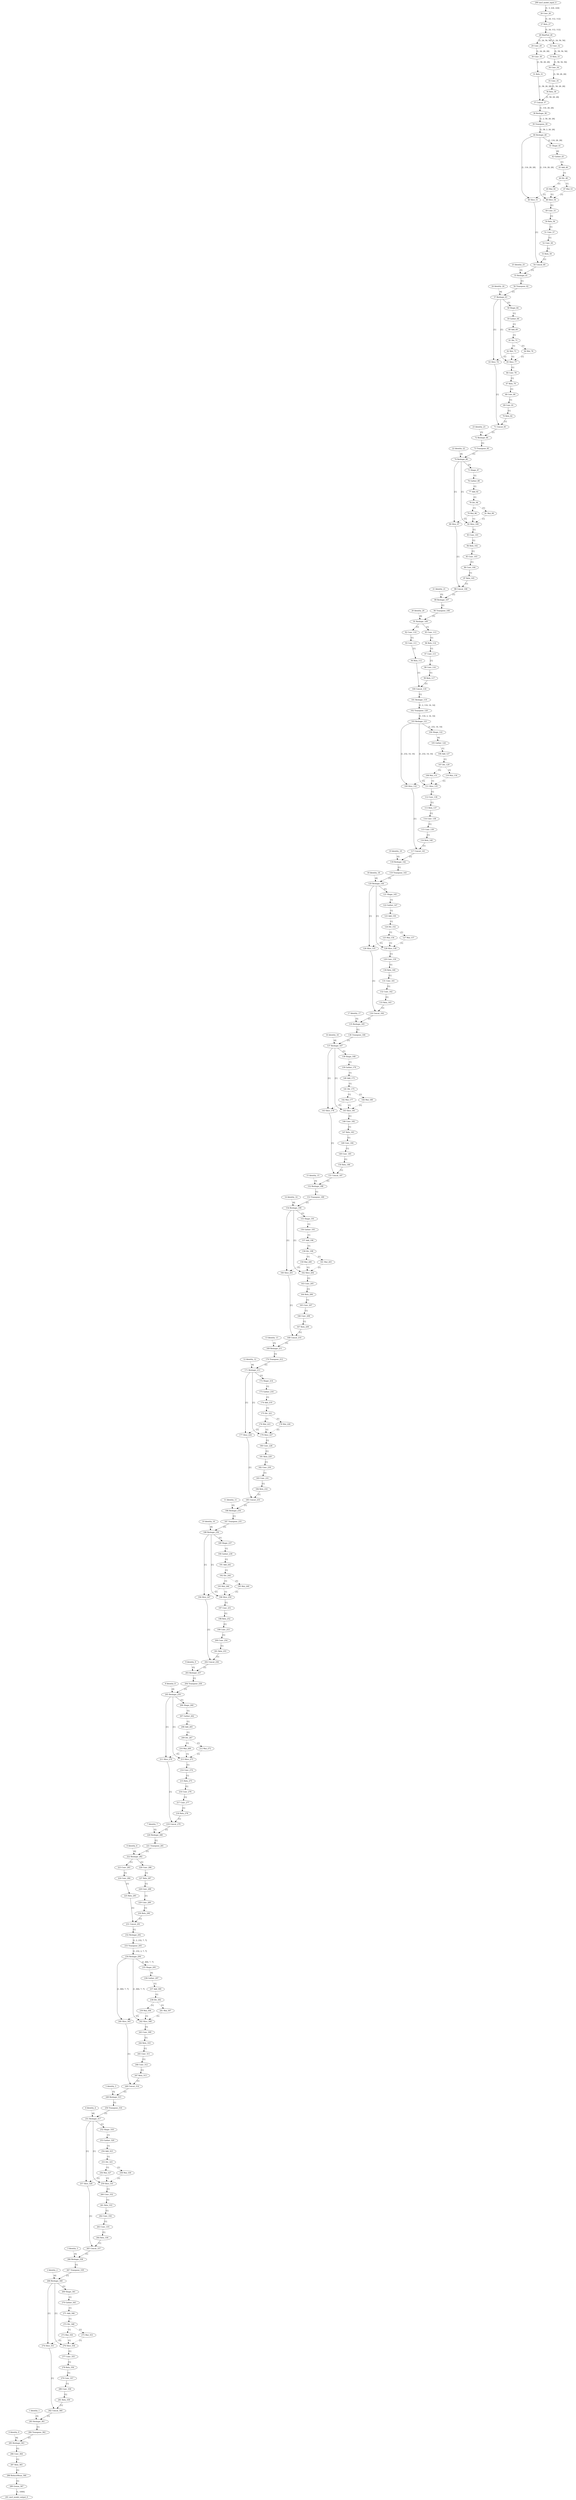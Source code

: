 strict digraph  {
"0 Identity_0" [id=0, type=Identity];
"1 Identity_1" [id=1, type=Identity];
"2 Identity_2" [id=2, type=Identity];
"3 Identity_3" [id=3, type=Identity];
"4 Identity_4" [id=4, type=Identity];
"5 Identity_5" [id=5, type=Identity];
"6 Identity_6" [id=6, type=Identity];
"7 Identity_7" [id=7, type=Identity];
"8 Identity_8" [id=8, type=Identity];
"9 Identity_9" [id=9, type=Identity];
"10 Identity_10" [id=10, type=Identity];
"11 Identity_11" [id=11, type=Identity];
"12 Identity_12" [id=12, type=Identity];
"13 Identity_13" [id=13, type=Identity];
"14 Identity_14" [id=14, type=Identity];
"15 Identity_15" [id=15, type=Identity];
"16 Identity_16" [id=16, type=Identity];
"17 Identity_17" [id=17, type=Identity];
"18 Identity_18" [id=18, type=Identity];
"19 Identity_19" [id=19, type=Identity];
"20 Identity_20" [id=20, type=Identity];
"21 Identity_21" [id=21, type=Identity];
"22 Identity_22" [id=22, type=Identity];
"23 Identity_23" [id=23, type=Identity];
"24 Identity_24" [id=24, type=Identity];
"25 Identity_25" [id=25, type=Identity];
"26 Conv_26" [id=26, type=Conv];
"27 Relu_27" [id=27, type=Relu];
"28 MaxPool_28" [id=28, type=MaxPool];
"29 Conv_29" [id=29, type=Conv];
"30 Conv_30" [id=30, type=Conv];
"31 Relu_31" [id=31, type=Relu];
"32 Conv_32" [id=32, type=Conv];
"33 Relu_33" [id=33, type=Relu];
"34 Conv_34" [id=34, type=Conv];
"35 Conv_35" [id=35, type=Conv];
"36 Relu_36" [id=36, type=Relu];
"37 Concat_37" [id=37, type=Concat];
"38 Reshape_38" [id=38, type=Reshape];
"39 Transpose_39" [id=39, type=Transpose];
"40 Reshape_40" [id=40, type=Reshape];
"41 Shape_41" [id=41, type=Shape];
"42 Gather_43" [id=42, type=Gather];
"43 Add_46" [id=43, type=Add];
"44 Div_48" [id=44, type=Div];
"45 Mul_50" [id=45, type=Mul];
"46 Slice_51" [id=46, type=Slice];
"47 Mul_53" [id=47, type=Mul];
"48 Slice_54" [id=48, type=Slice];
"49 Conv_55" [id=49, type=Conv];
"50 Relu_56" [id=50, type=Relu];
"51 Conv_57" [id=51, type=Conv];
"52 Conv_58" [id=52, type=Conv];
"53 Relu_59" [id=53, type=Relu];
"54 Concat_60" [id=54, type=Concat];
"55 Reshape_61" [id=55, type=Reshape];
"56 Transpose_62" [id=56, type=Transpose];
"57 Reshape_63" [id=57, type=Reshape];
"58 Shape_64" [id=58, type=Shape];
"59 Gather_66" [id=59, type=Gather];
"60 Add_69" [id=60, type=Add];
"61 Div_71" [id=61, type=Div];
"62 Mul_73" [id=62, type=Mul];
"63 Slice_74" [id=63, type=Slice];
"64 Mul_76" [id=64, type=Mul];
"65 Slice_77" [id=65, type=Slice];
"66 Conv_78" [id=66, type=Conv];
"67 Relu_79" [id=67, type=Relu];
"68 Conv_80" [id=68, type=Conv];
"69 Conv_81" [id=69, type=Conv];
"70 Relu_82" [id=70, type=Relu];
"71 Concat_83" [id=71, type=Concat];
"72 Reshape_84" [id=72, type=Reshape];
"73 Transpose_85" [id=73, type=Transpose];
"74 Reshape_86" [id=74, type=Reshape];
"75 Shape_87" [id=75, type=Shape];
"76 Gather_89" [id=76, type=Gather];
"77 Add_92" [id=77, type=Add];
"78 Div_94" [id=78, type=Div];
"79 Mul_96" [id=79, type=Mul];
"80 Slice_97" [id=80, type=Slice];
"81 Mul_99" [id=81, type=Mul];
"82 Slice_100" [id=82, type=Slice];
"83 Conv_101" [id=83, type=Conv];
"84 Relu_102" [id=84, type=Relu];
"85 Conv_103" [id=85, type=Conv];
"86 Conv_104" [id=86, type=Conv];
"87 Relu_105" [id=87, type=Relu];
"88 Concat_106" [id=88, type=Concat];
"89 Reshape_107" [id=89, type=Reshape];
"90 Transpose_108" [id=90, type=Transpose];
"91 Reshape_109" [id=91, type=Reshape];
"92 Conv_110" [id=92, type=Conv];
"93 Conv_111" [id=93, type=Conv];
"94 Relu_112" [id=94, type=Relu];
"95 Conv_113" [id=95, type=Conv];
"96 Relu_114" [id=96, type=Relu];
"97 Conv_115" [id=97, type=Conv];
"98 Conv_116" [id=98, type=Conv];
"99 Relu_117" [id=99, type=Relu];
"100 Concat_118" [id=100, type=Concat];
"101 Reshape_119" [id=101, type=Reshape];
"102 Transpose_120" [id=102, type=Transpose];
"103 Reshape_121" [id=103, type=Reshape];
"104 Shape_122" [id=104, type=Shape];
"105 Gather_124" [id=105, type=Gather];
"106 Add_127" [id=106, type=Add];
"107 Div_129" [id=107, type=Div];
"108 Mul_131" [id=108, type=Mul];
"109 Slice_132" [id=109, type=Slice];
"110 Mul_134" [id=110, type=Mul];
"111 Slice_135" [id=111, type=Slice];
"112 Conv_136" [id=112, type=Conv];
"113 Relu_137" [id=113, type=Relu];
"114 Conv_138" [id=114, type=Conv];
"115 Conv_139" [id=115, type=Conv];
"116 Relu_140" [id=116, type=Relu];
"117 Concat_141" [id=117, type=Concat];
"118 Reshape_142" [id=118, type=Reshape];
"119 Transpose_143" [id=119, type=Transpose];
"120 Reshape_144" [id=120, type=Reshape];
"121 Shape_145" [id=121, type=Shape];
"122 Gather_147" [id=122, type=Gather];
"123 Add_150" [id=123, type=Add];
"124 Div_152" [id=124, type=Div];
"125 Mul_154" [id=125, type=Mul];
"126 Slice_155" [id=126, type=Slice];
"127 Mul_157" [id=127, type=Mul];
"128 Slice_158" [id=128, type=Slice];
"129 Conv_159" [id=129, type=Conv];
"130 Relu_160" [id=130, type=Relu];
"131 Conv_161" [id=131, type=Conv];
"132 Conv_162" [id=132, type=Conv];
"133 Relu_163" [id=133, type=Relu];
"134 Concat_164" [id=134, type=Concat];
"135 Reshape_165" [id=135, type=Reshape];
"136 Transpose_166" [id=136, type=Transpose];
"137 Reshape_167" [id=137, type=Reshape];
"138 Shape_168" [id=138, type=Shape];
"139 Gather_170" [id=139, type=Gather];
"140 Add_173" [id=140, type=Add];
"141 Div_175" [id=141, type=Div];
"142 Mul_177" [id=142, type=Mul];
"143 Slice_178" [id=143, type=Slice];
"144 Mul_180" [id=144, type=Mul];
"145 Slice_181" [id=145, type=Slice];
"146 Conv_182" [id=146, type=Conv];
"147 Relu_183" [id=147, type=Relu];
"148 Conv_184" [id=148, type=Conv];
"149 Conv_185" [id=149, type=Conv];
"150 Relu_186" [id=150, type=Relu];
"151 Concat_187" [id=151, type=Concat];
"152 Reshape_188" [id=152, type=Reshape];
"153 Transpose_189" [id=153, type=Transpose];
"154 Reshape_190" [id=154, type=Reshape];
"155 Shape_191" [id=155, type=Shape];
"156 Gather_193" [id=156, type=Gather];
"157 Add_196" [id=157, type=Add];
"158 Div_198" [id=158, type=Div];
"159 Mul_200" [id=159, type=Mul];
"160 Slice_201" [id=160, type=Slice];
"161 Mul_203" [id=161, type=Mul];
"162 Slice_204" [id=162, type=Slice];
"163 Conv_205" [id=163, type=Conv];
"164 Relu_206" [id=164, type=Relu];
"165 Conv_207" [id=165, type=Conv];
"166 Conv_208" [id=166, type=Conv];
"167 Relu_209" [id=167, type=Relu];
"168 Concat_210" [id=168, type=Concat];
"169 Reshape_211" [id=169, type=Reshape];
"170 Transpose_212" [id=170, type=Transpose];
"171 Reshape_213" [id=171, type=Reshape];
"172 Shape_214" [id=172, type=Shape];
"173 Gather_216" [id=173, type=Gather];
"174 Add_219" [id=174, type=Add];
"175 Div_221" [id=175, type=Div];
"176 Mul_223" [id=176, type=Mul];
"177 Slice_224" [id=177, type=Slice];
"178 Mul_226" [id=178, type=Mul];
"179 Slice_227" [id=179, type=Slice];
"180 Conv_228" [id=180, type=Conv];
"181 Relu_229" [id=181, type=Relu];
"182 Conv_230" [id=182, type=Conv];
"183 Conv_231" [id=183, type=Conv];
"184 Relu_232" [id=184, type=Relu];
"185 Concat_233" [id=185, type=Concat];
"186 Reshape_234" [id=186, type=Reshape];
"187 Transpose_235" [id=187, type=Transpose];
"188 Reshape_236" [id=188, type=Reshape];
"189 Shape_237" [id=189, type=Shape];
"190 Gather_239" [id=190, type=Gather];
"191 Add_242" [id=191, type=Add];
"192 Div_244" [id=192, type=Div];
"193 Mul_246" [id=193, type=Mul];
"194 Slice_247" [id=194, type=Slice];
"195 Mul_249" [id=195, type=Mul];
"196 Slice_250" [id=196, type=Slice];
"197 Conv_251" [id=197, type=Conv];
"198 Relu_252" [id=198, type=Relu];
"199 Conv_253" [id=199, type=Conv];
"200 Conv_254" [id=200, type=Conv];
"201 Relu_255" [id=201, type=Relu];
"202 Concat_256" [id=202, type=Concat];
"203 Reshape_257" [id=203, type=Reshape];
"204 Transpose_258" [id=204, type=Transpose];
"205 Reshape_259" [id=205, type=Reshape];
"206 Shape_260" [id=206, type=Shape];
"207 Gather_262" [id=207, type=Gather];
"208 Add_265" [id=208, type=Add];
"209 Div_267" [id=209, type=Div];
"210 Mul_269" [id=210, type=Mul];
"211 Slice_270" [id=211, type=Slice];
"212 Mul_272" [id=212, type=Mul];
"213 Slice_273" [id=213, type=Slice];
"214 Conv_274" [id=214, type=Conv];
"215 Relu_275" [id=215, type=Relu];
"216 Conv_276" [id=216, type=Conv];
"217 Conv_277" [id=217, type=Conv];
"218 Relu_278" [id=218, type=Relu];
"219 Concat_279" [id=219, type=Concat];
"220 Reshape_280" [id=220, type=Reshape];
"221 Transpose_281" [id=221, type=Transpose];
"222 Reshape_282" [id=222, type=Reshape];
"223 Conv_283" [id=223, type=Conv];
"224 Conv_284" [id=224, type=Conv];
"225 Relu_285" [id=225, type=Relu];
"226 Conv_286" [id=226, type=Conv];
"227 Relu_287" [id=227, type=Relu];
"228 Conv_288" [id=228, type=Conv];
"229 Conv_289" [id=229, type=Conv];
"230 Relu_290" [id=230, type=Relu];
"231 Concat_291" [id=231, type=Concat];
"232 Reshape_292" [id=232, type=Reshape];
"233 Transpose_293" [id=233, type=Transpose];
"234 Reshape_294" [id=234, type=Reshape];
"235 Shape_295" [id=235, type=Shape];
"236 Gather_297" [id=236, type=Gather];
"237 Add_300" [id=237, type=Add];
"238 Div_302" [id=238, type=Div];
"239 Mul_304" [id=239, type=Mul];
"240 Slice_305" [id=240, type=Slice];
"241 Mul_307" [id=241, type=Mul];
"242 Slice_308" [id=242, type=Slice];
"243 Conv_309" [id=243, type=Conv];
"244 Relu_310" [id=244, type=Relu];
"245 Conv_311" [id=245, type=Conv];
"246 Conv_312" [id=246, type=Conv];
"247 Relu_313" [id=247, type=Relu];
"248 Concat_314" [id=248, type=Concat];
"249 Reshape_315" [id=249, type=Reshape];
"250 Transpose_316" [id=250, type=Transpose];
"251 Reshape_317" [id=251, type=Reshape];
"252 Shape_318" [id=252, type=Shape];
"253 Gather_320" [id=253, type=Gather];
"254 Add_323" [id=254, type=Add];
"255 Div_325" [id=255, type=Div];
"256 Mul_327" [id=256, type=Mul];
"257 Slice_328" [id=257, type=Slice];
"258 Mul_330" [id=258, type=Mul];
"259 Slice_331" [id=259, type=Slice];
"260 Conv_332" [id=260, type=Conv];
"261 Relu_333" [id=261, type=Relu];
"262 Conv_334" [id=262, type=Conv];
"263 Conv_335" [id=263, type=Conv];
"264 Relu_336" [id=264, type=Relu];
"265 Concat_337" [id=265, type=Concat];
"266 Reshape_338" [id=266, type=Reshape];
"267 Transpose_339" [id=267, type=Transpose];
"268 Reshape_340" [id=268, type=Reshape];
"269 Shape_341" [id=269, type=Shape];
"270 Gather_343" [id=270, type=Gather];
"271 Add_346" [id=271, type=Add];
"272 Div_348" [id=272, type=Div];
"273 Mul_350" [id=273, type=Mul];
"274 Slice_351" [id=274, type=Slice];
"275 Mul_353" [id=275, type=Mul];
"276 Slice_354" [id=276, type=Slice];
"277 Conv_355" [id=277, type=Conv];
"278 Relu_356" [id=278, type=Relu];
"279 Conv_357" [id=279, type=Conv];
"280 Conv_358" [id=280, type=Conv];
"281 Relu_359" [id=281, type=Relu];
"282 Concat_360" [id=282, type=Concat];
"283 Reshape_361" [id=283, type=Reshape];
"284 Transpose_362" [id=284, type=Transpose];
"285 Reshape_363" [id=285, type=Reshape];
"286 Conv_364" [id=286, type=Conv];
"287 Relu_365" [id=287, type=Relu];
"288 ReduceMean_366" [id=288, type=ReduceMean];
"289 Gemm_367" [id=289, type=Gemm];
"290 nncf_model_input_0" [id=290, type=nncf_model_input];
"291 nncf_model_output_0" [id=291, type=nncf_model_output];
"0 Identity_0" -> "285 Reshape_363"  [label="[4]", style=dashed];
"1 Identity_1" -> "283 Reshape_361"  [label="[5]", style=dashed];
"2 Identity_2" -> "268 Reshape_340"  [label="[4]", style=dashed];
"3 Identity_3" -> "266 Reshape_338"  [label="[5]", style=dashed];
"4 Identity_4" -> "251 Reshape_317"  [label="[4]", style=dashed];
"5 Identity_5" -> "249 Reshape_315"  [label="[5]", style=dashed];
"6 Identity_6" -> "222 Reshape_282"  [label="[4]", style=dashed];
"7 Identity_7" -> "220 Reshape_280"  [label="[5]", style=dashed];
"8 Identity_8" -> "205 Reshape_259"  [label="[4]", style=dashed];
"9 Identity_9" -> "203 Reshape_257"  [label="[5]", style=dashed];
"10 Identity_10" -> "188 Reshape_236"  [label="[4]", style=dashed];
"11 Identity_11" -> "186 Reshape_234"  [label="[5]", style=dashed];
"12 Identity_12" -> "171 Reshape_213"  [label="[4]", style=dashed];
"13 Identity_13" -> "169 Reshape_211"  [label="[5]", style=dashed];
"14 Identity_14" -> "154 Reshape_190"  [label="[4]", style=dashed];
"15 Identity_15" -> "152 Reshape_188"  [label="[5]", style=dashed];
"16 Identity_16" -> "137 Reshape_167"  [label="[4]", style=dashed];
"17 Identity_17" -> "135 Reshape_165"  [label="[5]", style=dashed];
"18 Identity_18" -> "120 Reshape_144"  [label="[4]", style=dashed];
"19 Identity_19" -> "118 Reshape_142"  [label="[5]", style=dashed];
"20 Identity_20" -> "91 Reshape_109"  [label="[4]", style=dashed];
"21 Identity_21" -> "89 Reshape_107"  [label="[5]", style=dashed];
"22 Identity_22" -> "74 Reshape_86"  [label="[4]", style=dashed];
"23 Identity_23" -> "72 Reshape_84"  [label="[5]", style=dashed];
"24 Identity_24" -> "57 Reshape_63"  [label="[4]", style=dashed];
"25 Identity_25" -> "55 Reshape_61"  [label="[5]", style=dashed];
"26 Conv_26" -> "27 Relu_27"  [label="[1, 24, 112, 112]", style=solid];
"27 Relu_27" -> "28 MaxPool_28"  [label="[1, 24, 112, 112]", style=solid];
"28 MaxPool_28" -> "29 Conv_29"  [label="[1, 24, 56, 56]", style=solid];
"28 MaxPool_28" -> "32 Conv_32"  [label="[1, 24, 56, 56]", style=solid];
"29 Conv_29" -> "30 Conv_30"  [label="[1, 24, 28, 28]", style=solid];
"30 Conv_30" -> "31 Relu_31"  [label="[1, 58, 28, 28]", style=solid];
"31 Relu_31" -> "37 Concat_37"  [label="[1, 58, 28, 28]", style=solid];
"32 Conv_32" -> "33 Relu_33"  [label="[1, 58, 56, 56]", style=solid];
"33 Relu_33" -> "34 Conv_34"  [label="[1, 58, 56, 56]", style=solid];
"34 Conv_34" -> "35 Conv_35"  [label="[1, 58, 28, 28]", style=solid];
"35 Conv_35" -> "36 Relu_36"  [label="[1, 58, 28, 28]", style=solid];
"36 Relu_36" -> "37 Concat_37"  [label="[1, 58, 28, 28]", style=solid];
"37 Concat_37" -> "38 Reshape_38"  [label="[1, 116, 28, 28]", style=solid];
"38 Reshape_38" -> "39 Transpose_39"  [label="[1, 2, 58, 28, 28]", style=solid];
"39 Transpose_39" -> "40 Reshape_40"  [label="[1, 58, 2, 28, 28]", style=solid];
"40 Reshape_40" -> "41 Shape_41"  [label="[1, 116, 28, 28]", style=solid];
"40 Reshape_40" -> "46 Slice_51"  [label="[1, 116, 28, 28]", style=solid];
"40 Reshape_40" -> "48 Slice_54"  [label="[1, 116, 28, 28]", style=solid];
"41 Shape_41" -> "42 Gather_43"  [label="[4]", style=dashed];
"42 Gather_43" -> "43 Add_46"  [label="[1]", style=dashed];
"43 Add_46" -> "44 Div_48"  [label="[1]", style=dashed];
"44 Div_48" -> "45 Mul_50"  [label="[1]", style=dashed];
"44 Div_48" -> "47 Mul_53"  [label="[1]", style=dashed];
"45 Mul_50" -> "46 Slice_51"  [label="[1]", style=dashed];
"45 Mul_50" -> "48 Slice_54"  [label="[1]", style=dashed];
"46 Slice_51" -> "54 Concat_60"  [label="[1]", style=solid];
"47 Mul_53" -> "48 Slice_54"  [label="[1]", style=dashed];
"48 Slice_54" -> "49 Conv_55"  [label="[1]", style=solid];
"49 Conv_55" -> "50 Relu_56"  [label="[1]", style=solid];
"50 Relu_56" -> "51 Conv_57"  [label="[1]", style=solid];
"51 Conv_57" -> "52 Conv_58"  [label="[1]", style=solid];
"52 Conv_58" -> "53 Relu_59"  [label="[1]", style=solid];
"53 Relu_59" -> "54 Concat_60"  [label="[1]", style=solid];
"54 Concat_60" -> "55 Reshape_61"  [label="[1]", style=solid];
"55 Reshape_61" -> "56 Transpose_62"  [label="[1]", style=solid];
"56 Transpose_62" -> "57 Reshape_63"  [label="[1]", style=solid];
"57 Reshape_63" -> "58 Shape_64"  [label="[1]", style=solid];
"57 Reshape_63" -> "63 Slice_74"  [label="[1]", style=solid];
"57 Reshape_63" -> "65 Slice_77"  [label="[1]", style=solid];
"58 Shape_64" -> "59 Gather_66"  [label="[1]", style=dashed];
"59 Gather_66" -> "60 Add_69"  [label="[1]", style=dashed];
"60 Add_69" -> "61 Div_71"  [label="[1]", style=dashed];
"61 Div_71" -> "62 Mul_73"  [label="[1]", style=dashed];
"61 Div_71" -> "64 Mul_76"  [label="[1]", style=dashed];
"62 Mul_73" -> "63 Slice_74"  [label="[1]", style=dashed];
"62 Mul_73" -> "65 Slice_77"  [label="[1]", style=dashed];
"63 Slice_74" -> "71 Concat_83"  [label="[1]", style=solid];
"64 Mul_76" -> "65 Slice_77"  [label="[1]", style=dashed];
"65 Slice_77" -> "66 Conv_78"  [label="[1]", style=solid];
"66 Conv_78" -> "67 Relu_79"  [label="[1]", style=solid];
"67 Relu_79" -> "68 Conv_80"  [label="[1]", style=solid];
"68 Conv_80" -> "69 Conv_81"  [label="[1]", style=solid];
"69 Conv_81" -> "70 Relu_82"  [label="[1]", style=solid];
"70 Relu_82" -> "71 Concat_83"  [label="[1]", style=solid];
"71 Concat_83" -> "72 Reshape_84"  [label="[1]", style=solid];
"72 Reshape_84" -> "73 Transpose_85"  [label="[1]", style=solid];
"73 Transpose_85" -> "74 Reshape_86"  [label="[1]", style=solid];
"74 Reshape_86" -> "75 Shape_87"  [label="[1]", style=solid];
"74 Reshape_86" -> "80 Slice_97"  [label="[1]", style=solid];
"74 Reshape_86" -> "82 Slice_100"  [label="[1]", style=solid];
"75 Shape_87" -> "76 Gather_89"  [label="[1]", style=dashed];
"76 Gather_89" -> "77 Add_92"  [label="[1]", style=dashed];
"77 Add_92" -> "78 Div_94"  [label="[1]", style=dashed];
"78 Div_94" -> "79 Mul_96"  [label="[1]", style=dashed];
"78 Div_94" -> "81 Mul_99"  [label="[1]", style=dashed];
"79 Mul_96" -> "80 Slice_97"  [label="[1]", style=dashed];
"79 Mul_96" -> "82 Slice_100"  [label="[1]", style=dashed];
"80 Slice_97" -> "88 Concat_106"  [label="[1]", style=solid];
"81 Mul_99" -> "82 Slice_100"  [label="[1]", style=dashed];
"82 Slice_100" -> "83 Conv_101"  [label="[1]", style=solid];
"83 Conv_101" -> "84 Relu_102"  [label="[1]", style=solid];
"84 Relu_102" -> "85 Conv_103"  [label="[1]", style=solid];
"85 Conv_103" -> "86 Conv_104"  [label="[1]", style=solid];
"86 Conv_104" -> "87 Relu_105"  [label="[1]", style=solid];
"87 Relu_105" -> "88 Concat_106"  [label="[1]", style=solid];
"88 Concat_106" -> "89 Reshape_107"  [label="[1]", style=solid];
"89 Reshape_107" -> "90 Transpose_108"  [label="[1]", style=solid];
"90 Transpose_108" -> "91 Reshape_109"  [label="[1]", style=solid];
"91 Reshape_109" -> "92 Conv_110"  [label="[1]", style=solid];
"91 Reshape_109" -> "95 Conv_113"  [label="[1]", style=solid];
"92 Conv_110" -> "93 Conv_111"  [label="[1]", style=solid];
"93 Conv_111" -> "94 Relu_112"  [label="[1]", style=solid];
"94 Relu_112" -> "100 Concat_118"  [label="[1]", style=solid];
"95 Conv_113" -> "96 Relu_114"  [label="[1]", style=solid];
"96 Relu_114" -> "97 Conv_115"  [label="[1]", style=solid];
"97 Conv_115" -> "98 Conv_116"  [label="[1]", style=solid];
"98 Conv_116" -> "99 Relu_117"  [label="[1]", style=solid];
"99 Relu_117" -> "100 Concat_118"  [label="[1]", style=solid];
"100 Concat_118" -> "101 Reshape_119"  [label="[1]", style=solid];
"101 Reshape_119" -> "102 Transpose_120"  [label="[1, 2, 116, 14, 14]", style=solid];
"102 Transpose_120" -> "103 Reshape_121"  [label="[1, 116, 2, 14, 14]", style=solid];
"103 Reshape_121" -> "104 Shape_122"  [label="[1, 232, 14, 14]", style=solid];
"103 Reshape_121" -> "109 Slice_132"  [label="[1, 232, 14, 14]", style=solid];
"103 Reshape_121" -> "111 Slice_135"  [label="[1, 232, 14, 14]", style=solid];
"104 Shape_122" -> "105 Gather_124"  [label="[4]", style=dashed];
"105 Gather_124" -> "106 Add_127"  [label="[1]", style=dashed];
"106 Add_127" -> "107 Div_129"  [label="[1]", style=dashed];
"107 Div_129" -> "108 Mul_131"  [label="[1]", style=dashed];
"107 Div_129" -> "110 Mul_134"  [label="[1]", style=dashed];
"108 Mul_131" -> "109 Slice_132"  [label="[1]", style=dashed];
"108 Mul_131" -> "111 Slice_135"  [label="[1]", style=dashed];
"109 Slice_132" -> "117 Concat_141"  [label="[1]", style=solid];
"110 Mul_134" -> "111 Slice_135"  [label="[1]", style=dashed];
"111 Slice_135" -> "112 Conv_136"  [label="[1]", style=solid];
"112 Conv_136" -> "113 Relu_137"  [label="[1]", style=solid];
"113 Relu_137" -> "114 Conv_138"  [label="[1]", style=solid];
"114 Conv_138" -> "115 Conv_139"  [label="[1]", style=solid];
"115 Conv_139" -> "116 Relu_140"  [label="[1]", style=solid];
"116 Relu_140" -> "117 Concat_141"  [label="[1]", style=solid];
"117 Concat_141" -> "118 Reshape_142"  [label="[1]", style=solid];
"118 Reshape_142" -> "119 Transpose_143"  [label="[1]", style=solid];
"119 Transpose_143" -> "120 Reshape_144"  [label="[1]", style=solid];
"120 Reshape_144" -> "121 Shape_145"  [label="[1]", style=solid];
"120 Reshape_144" -> "126 Slice_155"  [label="[1]", style=solid];
"120 Reshape_144" -> "128 Slice_158"  [label="[1]", style=solid];
"121 Shape_145" -> "122 Gather_147"  [label="[1]", style=dashed];
"122 Gather_147" -> "123 Add_150"  [label="[1]", style=dashed];
"123 Add_150" -> "124 Div_152"  [label="[1]", style=dashed];
"124 Div_152" -> "125 Mul_154"  [label="[1]", style=dashed];
"124 Div_152" -> "127 Mul_157"  [label="[1]", style=dashed];
"125 Mul_154" -> "126 Slice_155"  [label="[1]", style=dashed];
"125 Mul_154" -> "128 Slice_158"  [label="[1]", style=dashed];
"126 Slice_155" -> "134 Concat_164"  [label="[1]", style=solid];
"127 Mul_157" -> "128 Slice_158"  [label="[1]", style=dashed];
"128 Slice_158" -> "129 Conv_159"  [label="[1]", style=solid];
"129 Conv_159" -> "130 Relu_160"  [label="[1]", style=solid];
"130 Relu_160" -> "131 Conv_161"  [label="[1]", style=solid];
"131 Conv_161" -> "132 Conv_162"  [label="[1]", style=solid];
"132 Conv_162" -> "133 Relu_163"  [label="[1]", style=solid];
"133 Relu_163" -> "134 Concat_164"  [label="[1]", style=solid];
"134 Concat_164" -> "135 Reshape_165"  [label="[1]", style=solid];
"135 Reshape_165" -> "136 Transpose_166"  [label="[1]", style=solid];
"136 Transpose_166" -> "137 Reshape_167"  [label="[1]", style=solid];
"137 Reshape_167" -> "138 Shape_168"  [label="[1]", style=solid];
"137 Reshape_167" -> "143 Slice_178"  [label="[1]", style=solid];
"137 Reshape_167" -> "145 Slice_181"  [label="[1]", style=solid];
"138 Shape_168" -> "139 Gather_170"  [label="[1]", style=dashed];
"139 Gather_170" -> "140 Add_173"  [label="[1]", style=dashed];
"140 Add_173" -> "141 Div_175"  [label="[1]", style=dashed];
"141 Div_175" -> "142 Mul_177"  [label="[1]", style=dashed];
"141 Div_175" -> "144 Mul_180"  [label="[1]", style=dashed];
"142 Mul_177" -> "143 Slice_178"  [label="[1]", style=dashed];
"142 Mul_177" -> "145 Slice_181"  [label="[1]", style=dashed];
"143 Slice_178" -> "151 Concat_187"  [label="[1]", style=solid];
"144 Mul_180" -> "145 Slice_181"  [label="[1]", style=dashed];
"145 Slice_181" -> "146 Conv_182"  [label="[1]", style=solid];
"146 Conv_182" -> "147 Relu_183"  [label="[1]", style=solid];
"147 Relu_183" -> "148 Conv_184"  [label="[1]", style=solid];
"148 Conv_184" -> "149 Conv_185"  [label="[1]", style=solid];
"149 Conv_185" -> "150 Relu_186"  [label="[1]", style=solid];
"150 Relu_186" -> "151 Concat_187"  [label="[1]", style=solid];
"151 Concat_187" -> "152 Reshape_188"  [label="[1]", style=solid];
"152 Reshape_188" -> "153 Transpose_189"  [label="[1]", style=solid];
"153 Transpose_189" -> "154 Reshape_190"  [label="[1]", style=solid];
"154 Reshape_190" -> "155 Shape_191"  [label="[1]", style=solid];
"154 Reshape_190" -> "160 Slice_201"  [label="[1]", style=solid];
"154 Reshape_190" -> "162 Slice_204"  [label="[1]", style=solid];
"155 Shape_191" -> "156 Gather_193"  [label="[1]", style=dashed];
"156 Gather_193" -> "157 Add_196"  [label="[1]", style=dashed];
"157 Add_196" -> "158 Div_198"  [label="[1]", style=dashed];
"158 Div_198" -> "159 Mul_200"  [label="[1]", style=dashed];
"158 Div_198" -> "161 Mul_203"  [label="[1]", style=dashed];
"159 Mul_200" -> "160 Slice_201"  [label="[1]", style=dashed];
"159 Mul_200" -> "162 Slice_204"  [label="[1]", style=dashed];
"160 Slice_201" -> "168 Concat_210"  [label="[1]", style=solid];
"161 Mul_203" -> "162 Slice_204"  [label="[1]", style=dashed];
"162 Slice_204" -> "163 Conv_205"  [label="[1]", style=solid];
"163 Conv_205" -> "164 Relu_206"  [label="[1]", style=solid];
"164 Relu_206" -> "165 Conv_207"  [label="[1]", style=solid];
"165 Conv_207" -> "166 Conv_208"  [label="[1]", style=solid];
"166 Conv_208" -> "167 Relu_209"  [label="[1]", style=solid];
"167 Relu_209" -> "168 Concat_210"  [label="[1]", style=solid];
"168 Concat_210" -> "169 Reshape_211"  [label="[1]", style=solid];
"169 Reshape_211" -> "170 Transpose_212"  [label="[1]", style=solid];
"170 Transpose_212" -> "171 Reshape_213"  [label="[1]", style=solid];
"171 Reshape_213" -> "172 Shape_214"  [label="[1]", style=solid];
"171 Reshape_213" -> "177 Slice_224"  [label="[1]", style=solid];
"171 Reshape_213" -> "179 Slice_227"  [label="[1]", style=solid];
"172 Shape_214" -> "173 Gather_216"  [label="[1]", style=dashed];
"173 Gather_216" -> "174 Add_219"  [label="[1]", style=dashed];
"174 Add_219" -> "175 Div_221"  [label="[1]", style=dashed];
"175 Div_221" -> "176 Mul_223"  [label="[1]", style=dashed];
"175 Div_221" -> "178 Mul_226"  [label="[1]", style=dashed];
"176 Mul_223" -> "177 Slice_224"  [label="[1]", style=dashed];
"176 Mul_223" -> "179 Slice_227"  [label="[1]", style=dashed];
"177 Slice_224" -> "185 Concat_233"  [label="[1]", style=solid];
"178 Mul_226" -> "179 Slice_227"  [label="[1]", style=dashed];
"179 Slice_227" -> "180 Conv_228"  [label="[1]", style=solid];
"180 Conv_228" -> "181 Relu_229"  [label="[1]", style=solid];
"181 Relu_229" -> "182 Conv_230"  [label="[1]", style=solid];
"182 Conv_230" -> "183 Conv_231"  [label="[1]", style=solid];
"183 Conv_231" -> "184 Relu_232"  [label="[1]", style=solid];
"184 Relu_232" -> "185 Concat_233"  [label="[1]", style=solid];
"185 Concat_233" -> "186 Reshape_234"  [label="[1]", style=solid];
"186 Reshape_234" -> "187 Transpose_235"  [label="[1]", style=solid];
"187 Transpose_235" -> "188 Reshape_236"  [label="[1]", style=solid];
"188 Reshape_236" -> "189 Shape_237"  [label="[1]", style=solid];
"188 Reshape_236" -> "194 Slice_247"  [label="[1]", style=solid];
"188 Reshape_236" -> "196 Slice_250"  [label="[1]", style=solid];
"189 Shape_237" -> "190 Gather_239"  [label="[1]", style=dashed];
"190 Gather_239" -> "191 Add_242"  [label="[1]", style=dashed];
"191 Add_242" -> "192 Div_244"  [label="[1]", style=dashed];
"192 Div_244" -> "193 Mul_246"  [label="[1]", style=dashed];
"192 Div_244" -> "195 Mul_249"  [label="[1]", style=dashed];
"193 Mul_246" -> "194 Slice_247"  [label="[1]", style=dashed];
"193 Mul_246" -> "196 Slice_250"  [label="[1]", style=dashed];
"194 Slice_247" -> "202 Concat_256"  [label="[1]", style=solid];
"195 Mul_249" -> "196 Slice_250"  [label="[1]", style=dashed];
"196 Slice_250" -> "197 Conv_251"  [label="[1]", style=solid];
"197 Conv_251" -> "198 Relu_252"  [label="[1]", style=solid];
"198 Relu_252" -> "199 Conv_253"  [label="[1]", style=solid];
"199 Conv_253" -> "200 Conv_254"  [label="[1]", style=solid];
"200 Conv_254" -> "201 Relu_255"  [label="[1]", style=solid];
"201 Relu_255" -> "202 Concat_256"  [label="[1]", style=solid];
"202 Concat_256" -> "203 Reshape_257"  [label="[1]", style=solid];
"203 Reshape_257" -> "204 Transpose_258"  [label="[1]", style=solid];
"204 Transpose_258" -> "205 Reshape_259"  [label="[1]", style=solid];
"205 Reshape_259" -> "206 Shape_260"  [label="[1]", style=solid];
"205 Reshape_259" -> "211 Slice_270"  [label="[1]", style=solid];
"205 Reshape_259" -> "213 Slice_273"  [label="[1]", style=solid];
"206 Shape_260" -> "207 Gather_262"  [label="[1]", style=dashed];
"207 Gather_262" -> "208 Add_265"  [label="[1]", style=dashed];
"208 Add_265" -> "209 Div_267"  [label="[1]", style=dashed];
"209 Div_267" -> "210 Mul_269"  [label="[1]", style=dashed];
"209 Div_267" -> "212 Mul_272"  [label="[1]", style=dashed];
"210 Mul_269" -> "211 Slice_270"  [label="[1]", style=dashed];
"210 Mul_269" -> "213 Slice_273"  [label="[1]", style=dashed];
"211 Slice_270" -> "219 Concat_279"  [label="[1]", style=solid];
"212 Mul_272" -> "213 Slice_273"  [label="[1]", style=dashed];
"213 Slice_273" -> "214 Conv_274"  [label="[1]", style=solid];
"214 Conv_274" -> "215 Relu_275"  [label="[1]", style=solid];
"215 Relu_275" -> "216 Conv_276"  [label="[1]", style=solid];
"216 Conv_276" -> "217 Conv_277"  [label="[1]", style=solid];
"217 Conv_277" -> "218 Relu_278"  [label="[1]", style=solid];
"218 Relu_278" -> "219 Concat_279"  [label="[1]", style=solid];
"219 Concat_279" -> "220 Reshape_280"  [label="[1]", style=solid];
"220 Reshape_280" -> "221 Transpose_281"  [label="[1]", style=solid];
"221 Transpose_281" -> "222 Reshape_282"  [label="[1]", style=solid];
"222 Reshape_282" -> "223 Conv_283"  [label="[1]", style=solid];
"222 Reshape_282" -> "226 Conv_286"  [label="[1]", style=solid];
"223 Conv_283" -> "224 Conv_284"  [label="[1]", style=solid];
"224 Conv_284" -> "225 Relu_285"  [label="[1]", style=solid];
"225 Relu_285" -> "231 Concat_291"  [label="[1]", style=solid];
"226 Conv_286" -> "227 Relu_287"  [label="[1]", style=solid];
"227 Relu_287" -> "228 Conv_288"  [label="[1]", style=solid];
"228 Conv_288" -> "229 Conv_289"  [label="[1]", style=solid];
"229 Conv_289" -> "230 Relu_290"  [label="[1]", style=solid];
"230 Relu_290" -> "231 Concat_291"  [label="[1]", style=solid];
"231 Concat_291" -> "232 Reshape_292"  [label="[1]", style=solid];
"232 Reshape_292" -> "233 Transpose_293"  [label="[1, 2, 232, 7, 7]", style=solid];
"233 Transpose_293" -> "234 Reshape_294"  [label="[1, 232, 2, 7, 7]", style=solid];
"234 Reshape_294" -> "235 Shape_295"  [label="[1, 464, 7, 7]", style=solid];
"234 Reshape_294" -> "240 Slice_305"  [label="[1, 464, 7, 7]", style=solid];
"234 Reshape_294" -> "242 Slice_308"  [label="[1, 464, 7, 7]", style=solid];
"235 Shape_295" -> "236 Gather_297"  [label="[4]", style=dashed];
"236 Gather_297" -> "237 Add_300"  [label="[1]", style=dashed];
"237 Add_300" -> "238 Div_302"  [label="[1]", style=dashed];
"238 Div_302" -> "239 Mul_304"  [label="[1]", style=dashed];
"238 Div_302" -> "241 Mul_307"  [label="[1]", style=dashed];
"239 Mul_304" -> "240 Slice_305"  [label="[1]", style=dashed];
"239 Mul_304" -> "242 Slice_308"  [label="[1]", style=dashed];
"240 Slice_305" -> "248 Concat_314"  [label="[1]", style=solid];
"241 Mul_307" -> "242 Slice_308"  [label="[1]", style=dashed];
"242 Slice_308" -> "243 Conv_309"  [label="[1]", style=solid];
"243 Conv_309" -> "244 Relu_310"  [label="[1]", style=solid];
"244 Relu_310" -> "245 Conv_311"  [label="[1]", style=solid];
"245 Conv_311" -> "246 Conv_312"  [label="[1]", style=solid];
"246 Conv_312" -> "247 Relu_313"  [label="[1]", style=solid];
"247 Relu_313" -> "248 Concat_314"  [label="[1]", style=solid];
"248 Concat_314" -> "249 Reshape_315"  [label="[1]", style=solid];
"249 Reshape_315" -> "250 Transpose_316"  [label="[1]", style=solid];
"250 Transpose_316" -> "251 Reshape_317"  [label="[1]", style=solid];
"251 Reshape_317" -> "252 Shape_318"  [label="[1]", style=solid];
"251 Reshape_317" -> "257 Slice_328"  [label="[1]", style=solid];
"251 Reshape_317" -> "259 Slice_331"  [label="[1]", style=solid];
"252 Shape_318" -> "253 Gather_320"  [label="[1]", style=dashed];
"253 Gather_320" -> "254 Add_323"  [label="[1]", style=dashed];
"254 Add_323" -> "255 Div_325"  [label="[1]", style=dashed];
"255 Div_325" -> "256 Mul_327"  [label="[1]", style=dashed];
"255 Div_325" -> "258 Mul_330"  [label="[1]", style=dashed];
"256 Mul_327" -> "257 Slice_328"  [label="[1]", style=dashed];
"256 Mul_327" -> "259 Slice_331"  [label="[1]", style=dashed];
"257 Slice_328" -> "265 Concat_337"  [label="[1]", style=solid];
"258 Mul_330" -> "259 Slice_331"  [label="[1]", style=dashed];
"259 Slice_331" -> "260 Conv_332"  [label="[1]", style=solid];
"260 Conv_332" -> "261 Relu_333"  [label="[1]", style=solid];
"261 Relu_333" -> "262 Conv_334"  [label="[1]", style=solid];
"262 Conv_334" -> "263 Conv_335"  [label="[1]", style=solid];
"263 Conv_335" -> "264 Relu_336"  [label="[1]", style=solid];
"264 Relu_336" -> "265 Concat_337"  [label="[1]", style=solid];
"265 Concat_337" -> "266 Reshape_338"  [label="[1]", style=solid];
"266 Reshape_338" -> "267 Transpose_339"  [label="[1]", style=solid];
"267 Transpose_339" -> "268 Reshape_340"  [label="[1]", style=solid];
"268 Reshape_340" -> "269 Shape_341"  [label="[1]", style=solid];
"268 Reshape_340" -> "274 Slice_351"  [label="[1]", style=solid];
"268 Reshape_340" -> "276 Slice_354"  [label="[1]", style=solid];
"269 Shape_341" -> "270 Gather_343"  [label="[1]", style=dashed];
"270 Gather_343" -> "271 Add_346"  [label="[1]", style=dashed];
"271 Add_346" -> "272 Div_348"  [label="[1]", style=dashed];
"272 Div_348" -> "273 Mul_350"  [label="[1]", style=dashed];
"272 Div_348" -> "275 Mul_353"  [label="[1]", style=dashed];
"273 Mul_350" -> "274 Slice_351"  [label="[1]", style=dashed];
"273 Mul_350" -> "276 Slice_354"  [label="[1]", style=dashed];
"274 Slice_351" -> "282 Concat_360"  [label="[1]", style=solid];
"275 Mul_353" -> "276 Slice_354"  [label="[1]", style=dashed];
"276 Slice_354" -> "277 Conv_355"  [label="[1]", style=solid];
"277 Conv_355" -> "278 Relu_356"  [label="[1]", style=solid];
"278 Relu_356" -> "279 Conv_357"  [label="[1]", style=solid];
"279 Conv_357" -> "280 Conv_358"  [label="[1]", style=solid];
"280 Conv_358" -> "281 Relu_359"  [label="[1]", style=solid];
"281 Relu_359" -> "282 Concat_360"  [label="[1]", style=solid];
"282 Concat_360" -> "283 Reshape_361"  [label="[1]", style=solid];
"283 Reshape_361" -> "284 Transpose_362"  [label="[1]", style=solid];
"284 Transpose_362" -> "285 Reshape_363"  [label="[1]", style=solid];
"285 Reshape_363" -> "286 Conv_364"  [label="[1]", style=solid];
"286 Conv_364" -> "287 Relu_365"  [label="[1]", style=solid];
"287 Relu_365" -> "288 ReduceMean_366"  [label="[1]", style=solid];
"288 ReduceMean_366" -> "289 Gemm_367"  [label="[1]", style=solid];
"289 Gemm_367" -> "291 nncf_model_output_0"  [label="[1, 1000]", style=solid];
"290 nncf_model_input_0" -> "26 Conv_26"  [label="[1, 3, 224, 224]", style=solid];
}
